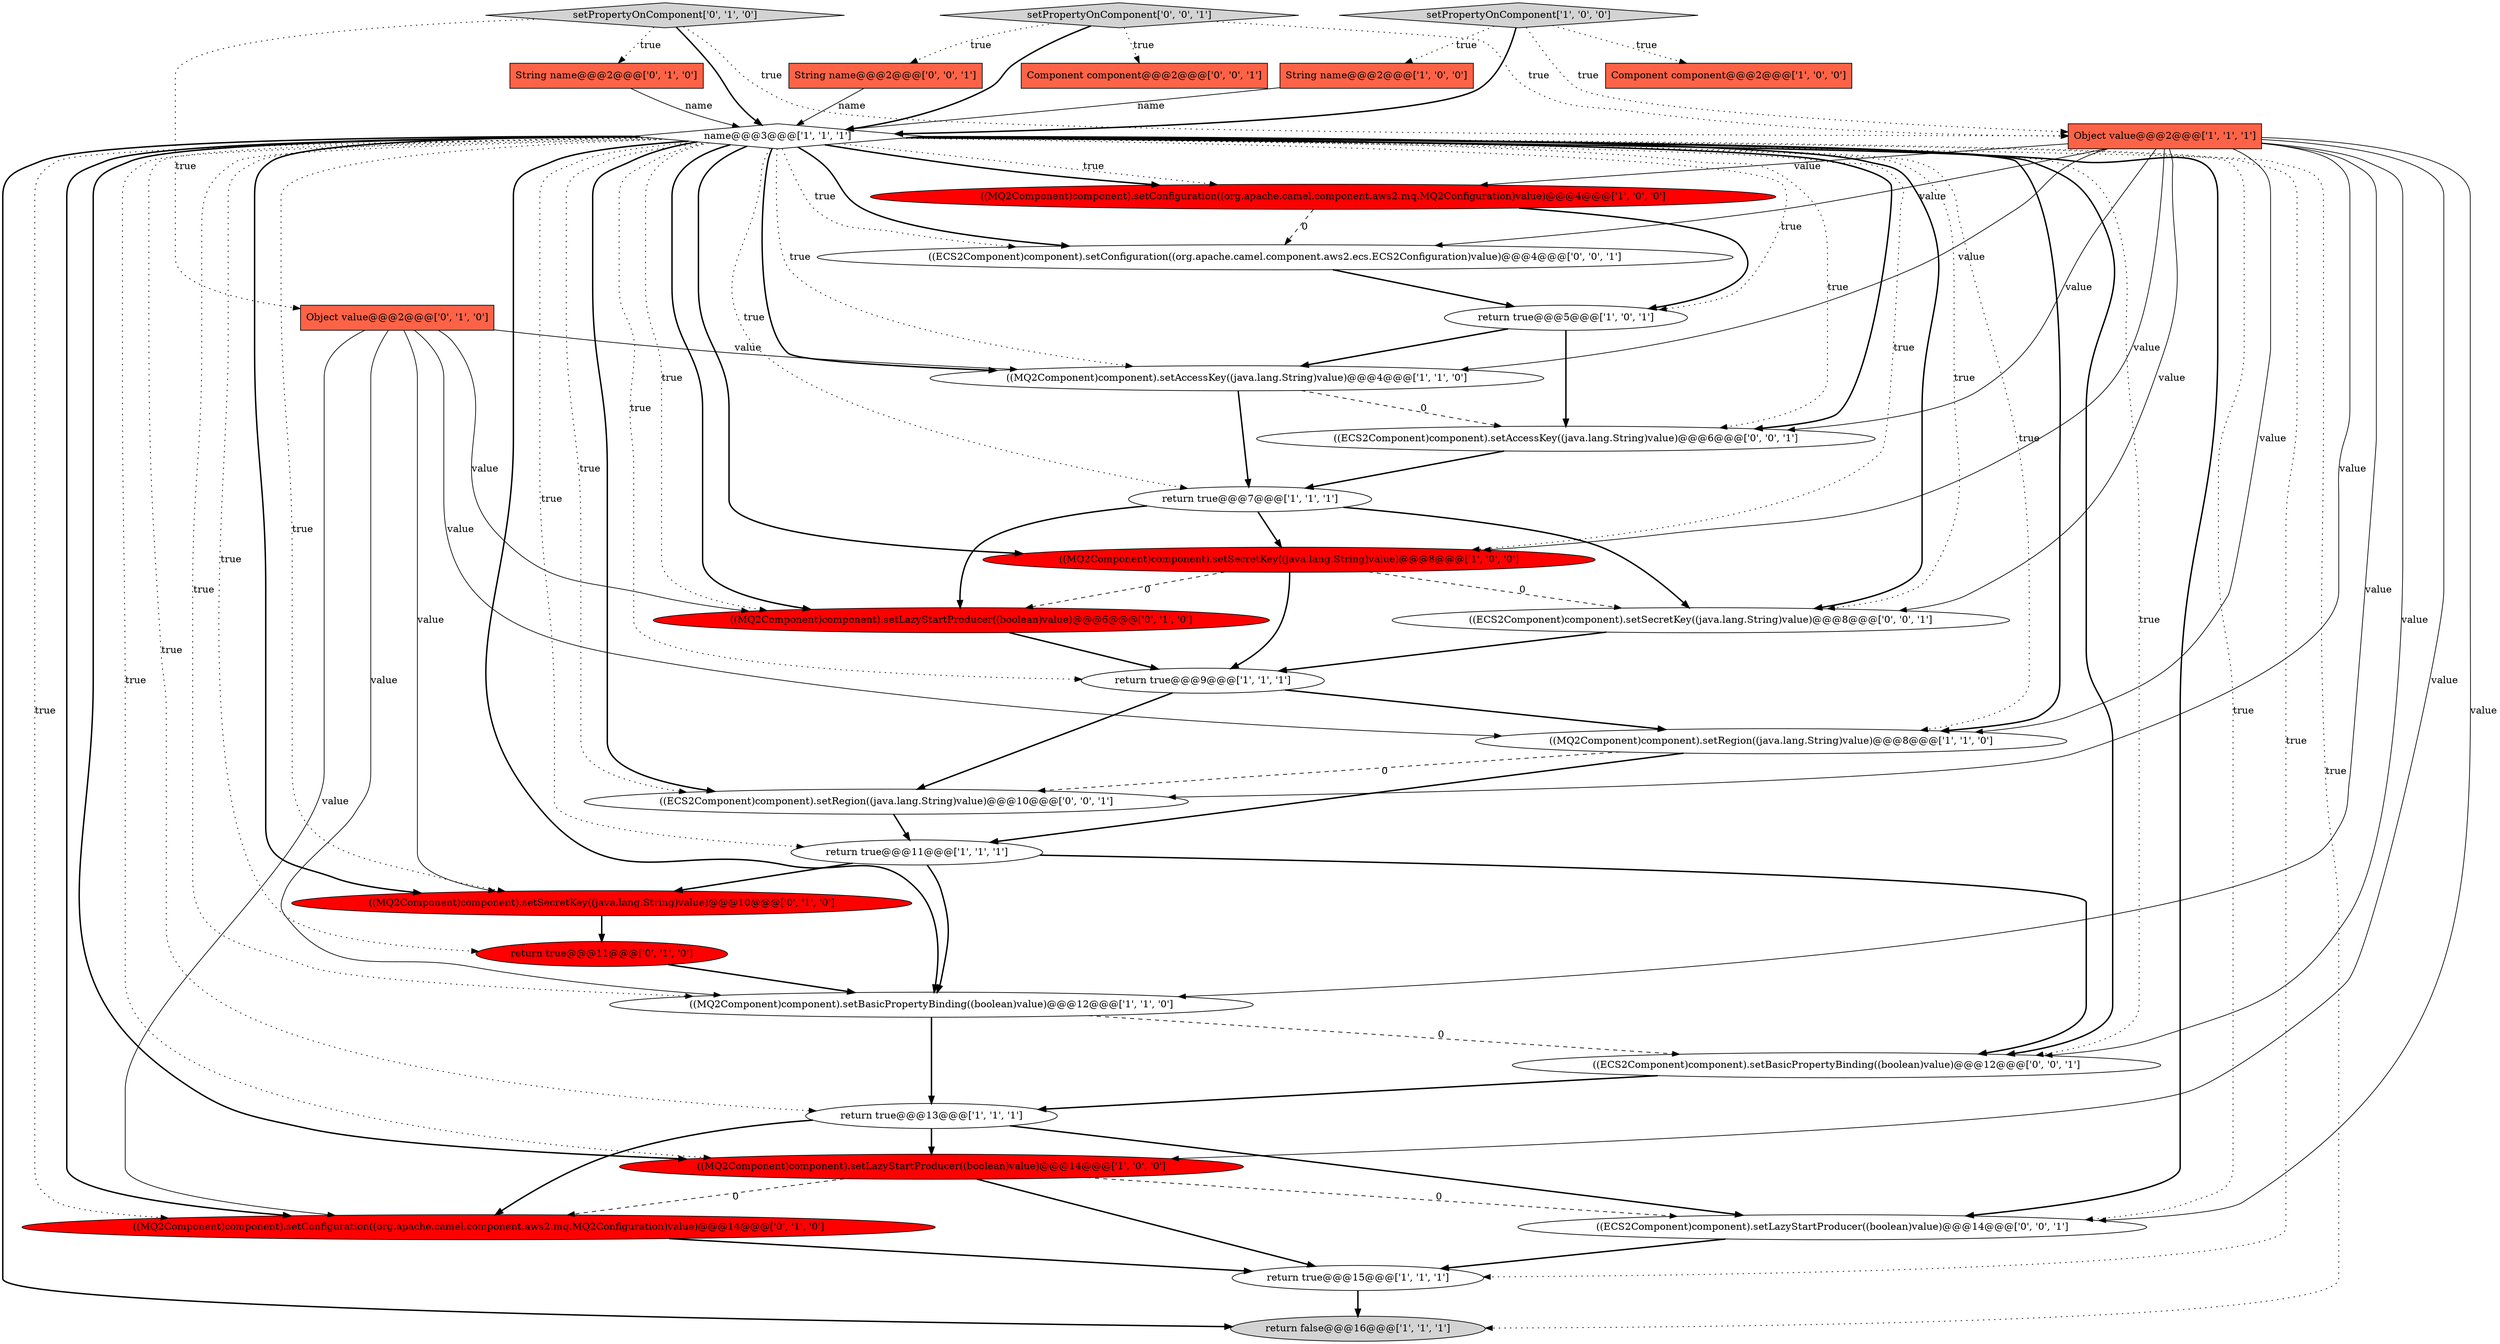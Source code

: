 digraph {
33 [style = filled, label = "setPropertyOnComponent['0', '0', '1']", fillcolor = lightgray, shape = diamond image = "AAA0AAABBB3BBB"];
20 [style = filled, label = "return true@@@11@@@['0', '1', '0']", fillcolor = red, shape = ellipse image = "AAA1AAABBB2BBB"];
8 [style = filled, label = "Component component@@@2@@@['1', '0', '0']", fillcolor = tomato, shape = box image = "AAA0AAABBB1BBB"];
1 [style = filled, label = "((MQ2Component)component).setBasicPropertyBinding((boolean)value)@@@12@@@['1', '1', '0']", fillcolor = white, shape = ellipse image = "AAA0AAABBB1BBB"];
6 [style = filled, label = "return true@@@15@@@['1', '1', '1']", fillcolor = white, shape = ellipse image = "AAA0AAABBB1BBB"];
0 [style = filled, label = "String name@@@2@@@['1', '0', '0']", fillcolor = tomato, shape = box image = "AAA0AAABBB1BBB"];
4 [style = filled, label = "return false@@@16@@@['1', '1', '1']", fillcolor = lightgray, shape = ellipse image = "AAA0AAABBB1BBB"];
26 [style = filled, label = "((ECS2Component)component).setSecretKey((java.lang.String)value)@@@8@@@['0', '0', '1']", fillcolor = white, shape = ellipse image = "AAA0AAABBB3BBB"];
22 [style = filled, label = "Object value@@@2@@@['0', '1', '0']", fillcolor = tomato, shape = box image = "AAA0AAABBB2BBB"];
12 [style = filled, label = "((MQ2Component)component).setLazyStartProducer((boolean)value)@@@14@@@['1', '0', '0']", fillcolor = red, shape = ellipse image = "AAA1AAABBB1BBB"];
25 [style = filled, label = "String name@@@2@@@['0', '0', '1']", fillcolor = tomato, shape = box image = "AAA0AAABBB3BBB"];
28 [style = filled, label = "Component component@@@2@@@['0', '0', '1']", fillcolor = tomato, shape = box image = "AAA0AAABBB3BBB"];
29 [style = filled, label = "((ECS2Component)component).setBasicPropertyBinding((boolean)value)@@@12@@@['0', '0', '1']", fillcolor = white, shape = ellipse image = "AAA0AAABBB3BBB"];
17 [style = filled, label = "((MQ2Component)component).setSecretKey((java.lang.String)value)@@@8@@@['1', '0', '0']", fillcolor = red, shape = ellipse image = "AAA1AAABBB1BBB"];
9 [style = filled, label = "((MQ2Component)component).setRegion((java.lang.String)value)@@@8@@@['1', '1', '0']", fillcolor = white, shape = ellipse image = "AAA0AAABBB1BBB"];
16 [style = filled, label = "return true@@@7@@@['1', '1', '1']", fillcolor = white, shape = ellipse image = "AAA0AAABBB1BBB"];
32 [style = filled, label = "((ECS2Component)component).setConfiguration((org.apache.camel.component.aws2.ecs.ECS2Configuration)value)@@@4@@@['0', '0', '1']", fillcolor = white, shape = ellipse image = "AAA0AAABBB3BBB"];
30 [style = filled, label = "((ECS2Component)component).setRegion((java.lang.String)value)@@@10@@@['0', '0', '1']", fillcolor = white, shape = ellipse image = "AAA0AAABBB3BBB"];
23 [style = filled, label = "String name@@@2@@@['0', '1', '0']", fillcolor = tomato, shape = box image = "AAA0AAABBB2BBB"];
5 [style = filled, label = "return true@@@13@@@['1', '1', '1']", fillcolor = white, shape = ellipse image = "AAA0AAABBB1BBB"];
21 [style = filled, label = "((MQ2Component)component).setConfiguration((org.apache.camel.component.aws2.mq.MQ2Configuration)value)@@@14@@@['0', '1', '0']", fillcolor = red, shape = ellipse image = "AAA1AAABBB2BBB"];
18 [style = filled, label = "setPropertyOnComponent['0', '1', '0']", fillcolor = lightgray, shape = diamond image = "AAA0AAABBB2BBB"];
10 [style = filled, label = "setPropertyOnComponent['1', '0', '0']", fillcolor = lightgray, shape = diamond image = "AAA0AAABBB1BBB"];
11 [style = filled, label = "Object value@@@2@@@['1', '1', '1']", fillcolor = tomato, shape = box image = "AAA0AAABBB1BBB"];
7 [style = filled, label = "name@@@3@@@['1', '1', '1']", fillcolor = white, shape = diamond image = "AAA0AAABBB1BBB"];
31 [style = filled, label = "((ECS2Component)component).setAccessKey((java.lang.String)value)@@@6@@@['0', '0', '1']", fillcolor = white, shape = ellipse image = "AAA0AAABBB3BBB"];
27 [style = filled, label = "((ECS2Component)component).setLazyStartProducer((boolean)value)@@@14@@@['0', '0', '1']", fillcolor = white, shape = ellipse image = "AAA0AAABBB3BBB"];
13 [style = filled, label = "((MQ2Component)component).setConfiguration((org.apache.camel.component.aws2.mq.MQ2Configuration)value)@@@4@@@['1', '0', '0']", fillcolor = red, shape = ellipse image = "AAA1AAABBB1BBB"];
15 [style = filled, label = "return true@@@11@@@['1', '1', '1']", fillcolor = white, shape = ellipse image = "AAA0AAABBB1BBB"];
3 [style = filled, label = "((MQ2Component)component).setAccessKey((java.lang.String)value)@@@4@@@['1', '1', '0']", fillcolor = white, shape = ellipse image = "AAA0AAABBB1BBB"];
2 [style = filled, label = "return true@@@5@@@['1', '0', '1']", fillcolor = white, shape = ellipse image = "AAA0AAABBB1BBB"];
24 [style = filled, label = "((MQ2Component)component).setLazyStartProducer((boolean)value)@@@6@@@['0', '1', '0']", fillcolor = red, shape = ellipse image = "AAA1AAABBB2BBB"];
14 [style = filled, label = "return true@@@9@@@['1', '1', '1']", fillcolor = white, shape = ellipse image = "AAA0AAABBB1BBB"];
19 [style = filled, label = "((MQ2Component)component).setSecretKey((java.lang.String)value)@@@10@@@['0', '1', '0']", fillcolor = red, shape = ellipse image = "AAA1AAABBB2BBB"];
1->5 [style = bold, label=""];
10->8 [style = dotted, label="true"];
11->1 [style = solid, label="value"];
7->32 [style = bold, label=""];
29->5 [style = bold, label=""];
7->30 [style = bold, label=""];
17->24 [style = dashed, label="0"];
33->28 [style = dotted, label="true"];
7->31 [style = bold, label=""];
3->16 [style = bold, label=""];
22->19 [style = solid, label="value"];
12->21 [style = dashed, label="0"];
7->26 [style = bold, label=""];
7->9 [style = bold, label=""];
22->21 [style = solid, label="value"];
17->14 [style = bold, label=""];
25->7 [style = solid, label="name"];
11->30 [style = solid, label="value"];
7->16 [style = dotted, label="true"];
7->27 [style = dotted, label="true"];
14->9 [style = bold, label=""];
7->1 [style = dotted, label="true"];
11->31 [style = solid, label="value"];
9->30 [style = dashed, label="0"];
7->29 [style = bold, label=""];
18->23 [style = dotted, label="true"];
2->31 [style = bold, label=""];
33->7 [style = bold, label=""];
33->11 [style = dotted, label="true"];
7->6 [style = dotted, label="true"];
7->1 [style = bold, label=""];
14->30 [style = bold, label=""];
3->31 [style = dashed, label="0"];
7->13 [style = dotted, label="true"];
19->20 [style = bold, label=""];
16->26 [style = bold, label=""];
26->14 [style = bold, label=""];
11->17 [style = solid, label="value"];
16->17 [style = bold, label=""];
10->7 [style = bold, label=""];
7->12 [style = dotted, label="true"];
11->26 [style = solid, label="value"];
13->32 [style = dashed, label="0"];
11->13 [style = solid, label="value"];
5->21 [style = bold, label=""];
7->29 [style = dotted, label="true"];
6->4 [style = bold, label=""];
18->11 [style = dotted, label="true"];
7->24 [style = bold, label=""];
11->32 [style = solid, label="value"];
22->24 [style = solid, label="value"];
12->27 [style = dashed, label="0"];
10->0 [style = dotted, label="true"];
11->12 [style = solid, label="value"];
18->7 [style = bold, label=""];
7->17 [style = dotted, label="true"];
7->21 [style = dotted, label="true"];
7->32 [style = dotted, label="true"];
15->29 [style = bold, label=""];
30->15 [style = bold, label=""];
7->2 [style = dotted, label="true"];
11->29 [style = solid, label="value"];
7->17 [style = bold, label=""];
0->7 [style = solid, label="name"];
16->24 [style = bold, label=""];
2->3 [style = bold, label=""];
7->26 [style = dotted, label="true"];
7->31 [style = dotted, label="true"];
7->4 [style = bold, label=""];
20->1 [style = bold, label=""];
15->19 [style = bold, label=""];
11->27 [style = solid, label="value"];
7->15 [style = dotted, label="true"];
7->5 [style = dotted, label="true"];
33->25 [style = dotted, label="true"];
22->9 [style = solid, label="value"];
11->9 [style = solid, label="value"];
10->11 [style = dotted, label="true"];
7->19 [style = bold, label=""];
13->2 [style = bold, label=""];
15->1 [style = bold, label=""];
18->22 [style = dotted, label="true"];
7->13 [style = bold, label=""];
23->7 [style = solid, label="name"];
21->6 [style = bold, label=""];
7->12 [style = bold, label=""];
11->3 [style = solid, label="value"];
7->19 [style = dotted, label="true"];
31->16 [style = bold, label=""];
22->3 [style = solid, label="value"];
1->29 [style = dashed, label="0"];
22->1 [style = solid, label="value"];
7->9 [style = dotted, label="true"];
12->6 [style = bold, label=""];
7->24 [style = dotted, label="true"];
32->2 [style = bold, label=""];
27->6 [style = bold, label=""];
7->3 [style = bold, label=""];
24->14 [style = bold, label=""];
7->20 [style = dotted, label="true"];
5->12 [style = bold, label=""];
7->3 [style = dotted, label="true"];
9->15 [style = bold, label=""];
7->4 [style = dotted, label="true"];
7->27 [style = bold, label=""];
7->21 [style = bold, label=""];
17->26 [style = dashed, label="0"];
5->27 [style = bold, label=""];
7->30 [style = dotted, label="true"];
7->14 [style = dotted, label="true"];
}
